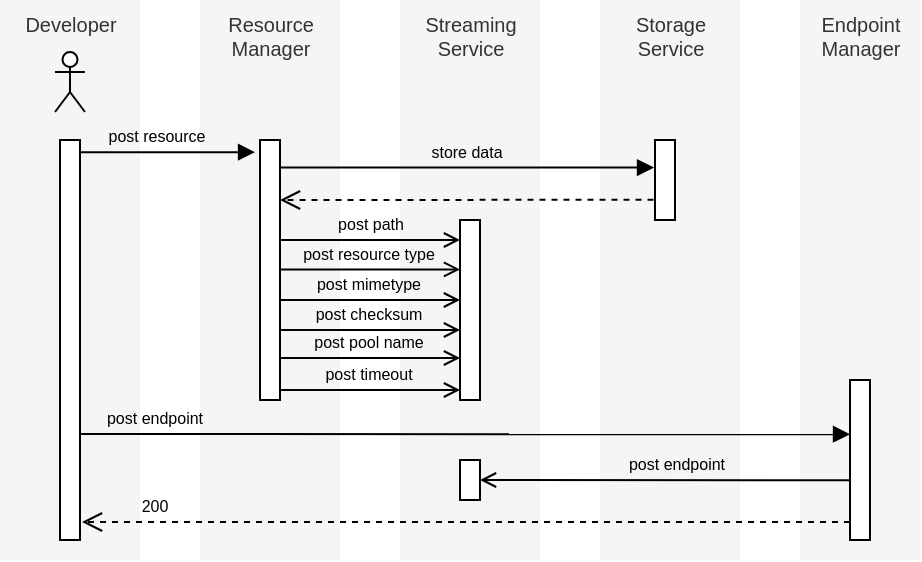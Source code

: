 <mxfile version="13.6.2" type="device"><diagram id="XXC9MB6vOar5m5g6ZWat" name="Page-1"><mxGraphModel dx="788" dy="468" grid="1" gridSize="10" guides="1" tooltips="1" connect="1" arrows="1" fold="1" page="1" pageScale="1" pageWidth="850" pageHeight="1100" math="0" shadow="0"><root><mxCell id="0"/><mxCell id="FS1xIaXjA-K6C-5jxe0j-25" value="Untitled Layer" style="" parent="0"/><mxCell id="FS1xIaXjA-K6C-5jxe0j-26" value="Developer" style="html=1;verticalAlign=top;fillColor=#f5f5f5;fontColor=#333333;strokeColor=none;labelBackgroundColor=none;fontSize=10;" parent="FS1xIaXjA-K6C-5jxe0j-25" vertex="1"><mxGeometry x="90" y="80" width="70" height="280" as="geometry"/></mxCell><mxCell id="FS1xIaXjA-K6C-5jxe0j-27" value="Streaming&lt;br style=&quot;font-size: 10px&quot;&gt;Service" style="html=1;fillColor=#f5f5f5;fontColor=#333333;strokeColor=none;verticalAlign=top;labelBackgroundColor=none;fontSize=10;" parent="FS1xIaXjA-K6C-5jxe0j-25" vertex="1"><mxGeometry x="290" y="80" width="70" height="280" as="geometry"/></mxCell><mxCell id="FS1xIaXjA-K6C-5jxe0j-28" value="Storage&lt;br style=&quot;font-size: 10px&quot;&gt;Service" style="html=1;verticalAlign=top;fillColor=#f5f5f5;fontColor=#333333;strokeColor=none;labelBackgroundColor=none;fontSize=10;" parent="FS1xIaXjA-K6C-5jxe0j-25" vertex="1"><mxGeometry x="390" y="80" width="70" height="280" as="geometry"/></mxCell><mxCell id="FS1xIaXjA-K6C-5jxe0j-29" value="Endpoint&lt;br&gt;Manager" style="html=1;fillColor=#f5f5f5;fontColor=#333333;strokeColor=none;verticalAlign=top;labelBackgroundColor=none;fontSize=10;" parent="FS1xIaXjA-K6C-5jxe0j-25" vertex="1"><mxGeometry x="490" y="80" width="60" height="280" as="geometry"/></mxCell><mxCell id="FS1xIaXjA-K6C-5jxe0j-30" value="Resource&lt;br&gt;Manager" style="html=1;verticalAlign=top;fillColor=#f5f5f5;fontColor=#333333;strokeColor=none;labelBackgroundColor=none;fontSize=10;" parent="FS1xIaXjA-K6C-5jxe0j-25" vertex="1"><mxGeometry x="190" y="80" width="70" height="280" as="geometry"/></mxCell><mxCell id="1" value="Foreground" parent="0"/><mxCell id="FS1xIaXjA-K6C-5jxe0j-1" value="" style="html=1;points=[];perimeter=orthogonalPerimeter;labelBackgroundColor=none;" parent="1" vertex="1"><mxGeometry x="120" y="150" width="10" height="200" as="geometry"/></mxCell><mxCell id="FS1xIaXjA-K6C-5jxe0j-2" value="" style="html=1;points=[];perimeter=orthogonalPerimeter;labelBackgroundColor=none;" parent="1" vertex="1"><mxGeometry x="220" y="150" width="10" height="130" as="geometry"/></mxCell><mxCell id="FS1xIaXjA-K6C-5jxe0j-3" value="post resource" style="html=1;verticalAlign=bottom;endArrow=block;entryX=-0.245;entryY=0.047;entryDx=0;entryDy=0;entryPerimeter=0;labelBackgroundColor=none;fontSize=8;" parent="1" source="FS1xIaXjA-K6C-5jxe0j-1" target="FS1xIaXjA-K6C-5jxe0j-2" edge="1"><mxGeometry x="-0.143" relative="1" as="geometry"><mxPoint x="170" y="170" as="sourcePoint"/><mxPoint as="offset"/></mxGeometry></mxCell><mxCell id="FS1xIaXjA-K6C-5jxe0j-4" value="200" style="html=1;verticalAlign=bottom;endArrow=open;dashed=1;endSize=8;entryX=1.1;entryY=0.95;entryDx=0;entryDy=0;entryPerimeter=0;labelBackgroundColor=none;fontSize=8;" parent="1" source="FS1xIaXjA-K6C-5jxe0j-14" edge="1"><mxGeometry x="0.812" relative="1" as="geometry"><mxPoint x="131" y="341" as="targetPoint"/><mxPoint as="offset"/></mxGeometry></mxCell><mxCell id="FS1xIaXjA-K6C-5jxe0j-5" value="" style="html=1;points=[];perimeter=orthogonalPerimeter;labelBackgroundColor=none;" parent="1" vertex="1"><mxGeometry x="320" y="190" width="10" height="90" as="geometry"/></mxCell><mxCell id="FS1xIaXjA-K6C-5jxe0j-7" value="" style="html=1;verticalAlign=bottom;endArrow=open;dashed=1;endSize=8;labelBackgroundColor=none;exitX=-0.074;exitY=0.747;exitDx=0;exitDy=0;exitPerimeter=0;" parent="1" source="FS1xIaXjA-K6C-5jxe0j-11" edge="1"><mxGeometry relative="1" as="geometry"><mxPoint x="230" y="180" as="targetPoint"/><mxPoint x="410" y="180" as="sourcePoint"/></mxGeometry></mxCell><mxCell id="FS1xIaXjA-K6C-5jxe0j-8" value="" style="html=1;points=[];perimeter=orthogonalPerimeter;labelBackgroundColor=none;" parent="1" vertex="1"><mxGeometry x="320" y="310" width="10" height="20" as="geometry"/></mxCell><mxCell id="FS1xIaXjA-K6C-5jxe0j-9" value="post endpoint" style="html=1;verticalAlign=bottom;endArrow=open;entryX=1.1;entryY=0.245;entryDx=0;entryDy=0;entryPerimeter=0;labelBackgroundColor=none;fontSize=8;endFill=0;exitX=0.001;exitY=0.627;exitDx=0;exitDy=0;exitPerimeter=0;" parent="1" source="FS1xIaXjA-K6C-5jxe0j-14" edge="1"><mxGeometry x="-0.06" relative="1" as="geometry"><mxPoint x="513" y="320" as="sourcePoint"/><mxPoint as="offset"/><mxPoint x="330" y="320.0" as="targetPoint"/></mxGeometry></mxCell><mxCell id="FS1xIaXjA-K6C-5jxe0j-11" value="" style="html=1;points=[];perimeter=orthogonalPerimeter;labelBackgroundColor=none;" parent="1" vertex="1"><mxGeometry x="417.5" y="150" width="10" height="40" as="geometry"/></mxCell><mxCell id="FS1xIaXjA-K6C-5jxe0j-13" value="post resource type" style="html=1;verticalAlign=bottom;endArrow=open;labelBackgroundColor=none;fontSize=8;exitX=0.965;exitY=0.498;exitDx=0;exitDy=0;exitPerimeter=0;endFill=0;" parent="1" source="FS1xIaXjA-K6C-5jxe0j-2" target="FS1xIaXjA-K6C-5jxe0j-5" edge="1"><mxGeometry x="-0.012" width="80" relative="1" as="geometry"><mxPoint x="231" y="210" as="sourcePoint"/><mxPoint x="330" y="220" as="targetPoint"/><mxPoint as="offset"/></mxGeometry></mxCell><mxCell id="FS1xIaXjA-K6C-5jxe0j-14" value="" style="html=1;points=[];perimeter=orthogonalPerimeter;labelBackgroundColor=none;" parent="1" vertex="1"><mxGeometry x="515" y="270" width="10" height="80" as="geometry"/></mxCell><mxCell id="FS1xIaXjA-K6C-5jxe0j-16" value="" style="shape=umlActor;verticalLabelPosition=bottom;verticalAlign=top;html=1;labelBackgroundColor=none;" parent="1" vertex="1"><mxGeometry x="117.5" y="106" width="15" height="30" as="geometry"/></mxCell><mxCell id="FS1xIaXjA-K6C-5jxe0j-31" value="store data" style="html=1;verticalAlign=bottom;endArrow=block;labelBackgroundColor=none;fontSize=8;exitX=1;exitY=0.083;exitDx=0;exitDy=0;exitPerimeter=0;entryX=-0.047;entryY=0.345;entryDx=0;entryDy=0;entryPerimeter=0;" parent="1" target="FS1xIaXjA-K6C-5jxe0j-11" edge="1"><mxGeometry relative="1" as="geometry"><mxPoint x="230" y="163.79" as="sourcePoint"/><mxPoint x="410" y="164" as="targetPoint"/></mxGeometry></mxCell><mxCell id="FS1xIaXjA-K6C-5jxe0j-32" value="post endpoint" style="html=1;verticalAlign=bottom;endArrow=block;labelBackgroundColor=none;fontSize=8;entryX=0.002;entryY=0.339;entryDx=0;entryDy=0;entryPerimeter=0;" parent="1" target="FS1xIaXjA-K6C-5jxe0j-14" edge="1"><mxGeometry x="-0.806" width="80" relative="1" as="geometry"><mxPoint x="130" y="297" as="sourcePoint"/><mxPoint x="630" y="297" as="targetPoint"/><mxPoint as="offset"/></mxGeometry></mxCell><mxCell id="FS1xIaXjA-K6C-5jxe0j-33" value="post timeout" style="html=1;verticalAlign=bottom;endArrow=open;labelBackgroundColor=none;exitX=1.248;exitY=0.663;exitDx=0;exitDy=0;exitPerimeter=0;fontSize=8;endFill=0;" parent="1" edge="1"><mxGeometry x="-0.021" width="80" relative="1" as="geometry"><mxPoint x="230" y="275.0" as="sourcePoint"/><mxPoint x="320" y="275" as="targetPoint"/><mxPoint as="offset"/></mxGeometry></mxCell><mxCell id="FS1xIaXjA-K6C-5jxe0j-35" value="post path" style="html=1;verticalAlign=bottom;endArrow=open;labelBackgroundColor=none;fontSize=8;exitX=1;exitY=1;exitDx=0;exitDy=0;exitPerimeter=0;endFill=0;" parent="1" edge="1"><mxGeometry x="-0.006" width="80" relative="1" as="geometry"><mxPoint x="230" y="200" as="sourcePoint"/><mxPoint x="320" y="200" as="targetPoint"/><mxPoint as="offset"/></mxGeometry></mxCell><mxCell id="8IhVPa9mjiWVsBzy-s12-3" value="post mimetype" style="html=1;verticalAlign=bottom;endArrow=open;labelBackgroundColor=none;fontSize=8;exitX=0.965;exitY=0.498;exitDx=0;exitDy=0;exitPerimeter=0;endFill=0;" edge="1" parent="1"><mxGeometry x="-0.012" width="80" relative="1" as="geometry"><mxPoint x="229.65" y="230" as="sourcePoint"/><mxPoint x="320" y="230" as="targetPoint"/><mxPoint as="offset"/></mxGeometry></mxCell><mxCell id="8IhVPa9mjiWVsBzy-s12-5" value="post checksum" style="html=1;verticalAlign=bottom;endArrow=open;labelBackgroundColor=none;fontSize=8;exitX=0.965;exitY=0.498;exitDx=0;exitDy=0;exitPerimeter=0;endFill=0;" edge="1" parent="1"><mxGeometry x="-0.012" width="80" relative="1" as="geometry"><mxPoint x="229.65" y="245" as="sourcePoint"/><mxPoint x="320" y="245" as="targetPoint"/><mxPoint as="offset"/></mxGeometry></mxCell><mxCell id="8IhVPa9mjiWVsBzy-s12-6" value="post pool name" style="html=1;verticalAlign=bottom;endArrow=open;labelBackgroundColor=none;fontSize=8;exitX=0.965;exitY=0.498;exitDx=0;exitDy=0;exitPerimeter=0;endFill=0;" edge="1" parent="1"><mxGeometry x="-0.012" width="80" relative="1" as="geometry"><mxPoint x="229.65" y="259" as="sourcePoint"/><mxPoint x="320" y="259" as="targetPoint"/><mxPoint as="offset"/></mxGeometry></mxCell></root></mxGraphModel></diagram></mxfile>